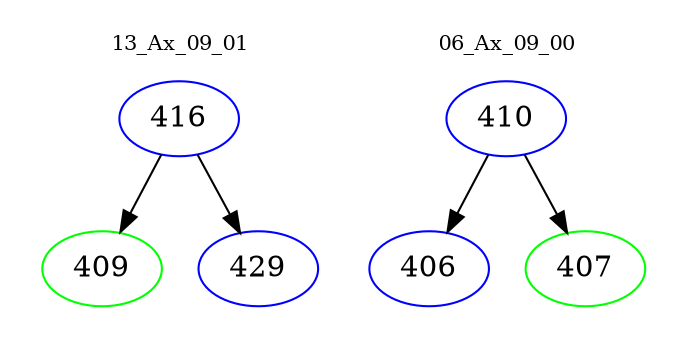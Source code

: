 digraph{
subgraph cluster_0 {
color = white
label = "13_Ax_09_01";
fontsize=10;
T0_416 [label="416", color="blue"]
T0_416 -> T0_409 [color="black"]
T0_409 [label="409", color="green"]
T0_416 -> T0_429 [color="black"]
T0_429 [label="429", color="blue"]
}
subgraph cluster_1 {
color = white
label = "06_Ax_09_00";
fontsize=10;
T1_410 [label="410", color="blue"]
T1_410 -> T1_406 [color="black"]
T1_406 [label="406", color="blue"]
T1_410 -> T1_407 [color="black"]
T1_407 [label="407", color="green"]
}
}
